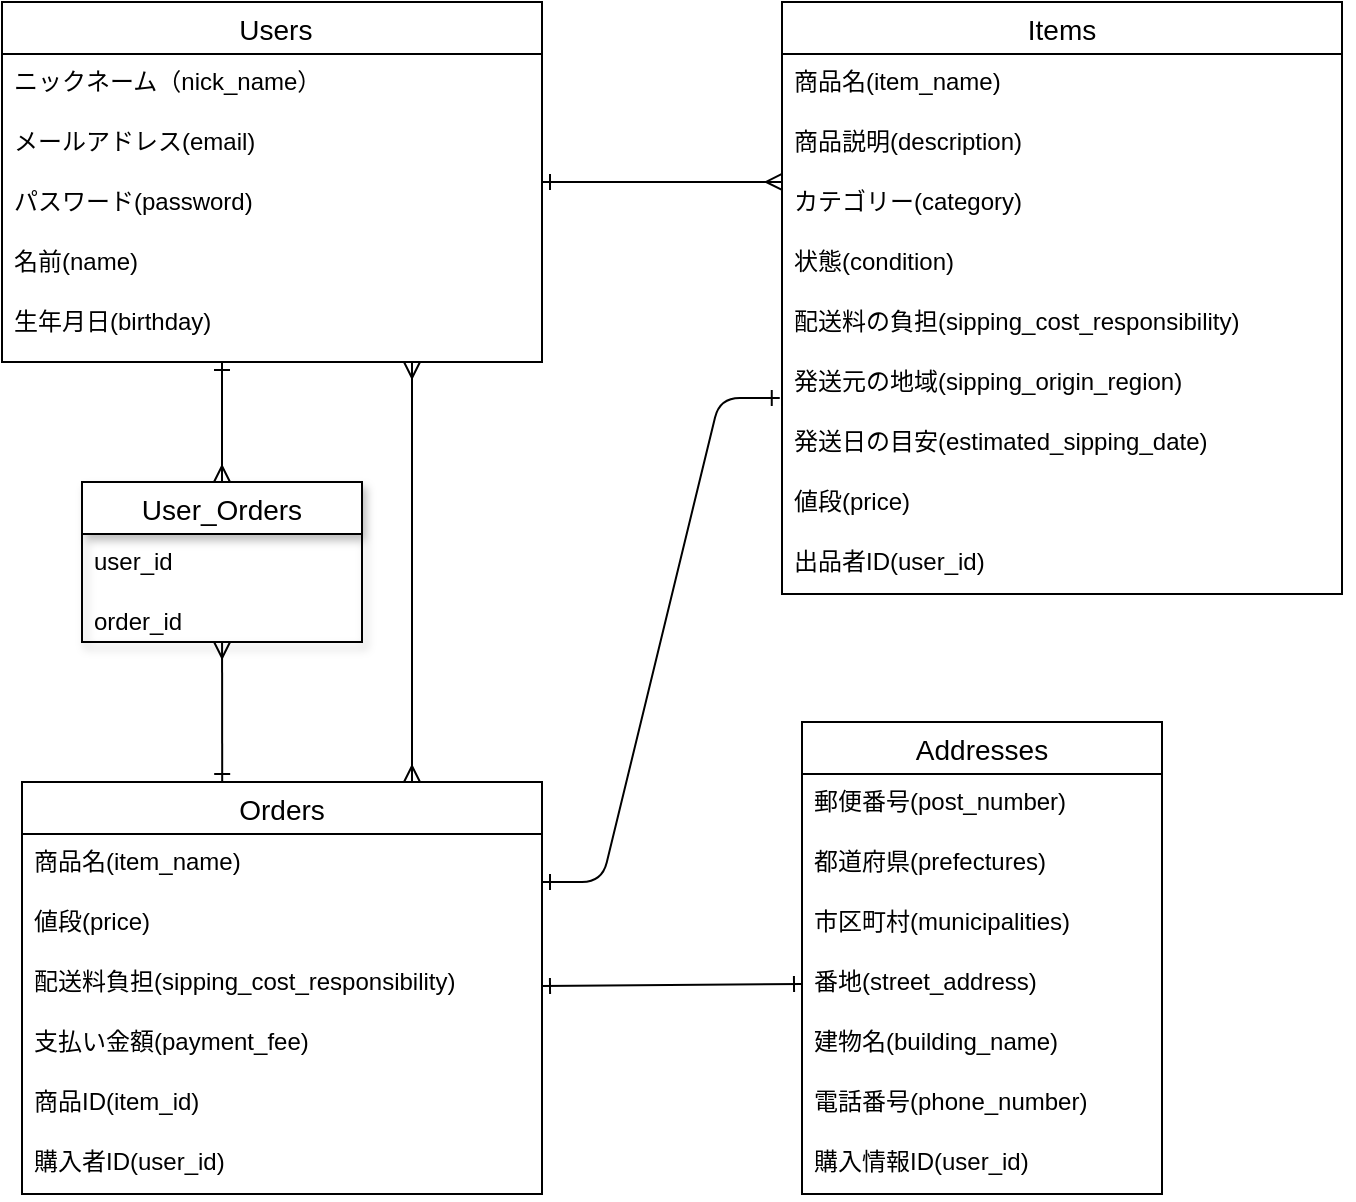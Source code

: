 <mxfile>
    <diagram id="A8XBaPHHAv67TxnENY_m" name="ページ1">
        <mxGraphModel dx="460" dy="336" grid="1" gridSize="10" guides="1" tooltips="1" connect="1" arrows="1" fold="1" page="1" pageScale="1" pageWidth="1169" pageHeight="1654" math="0" shadow="0">
            <root>
                <mxCell id="0"/>
                <mxCell id="1" parent="0"/>
                <mxCell id="134" value="" style="edgeStyle=none;html=1;entryX=0;entryY=0.133;entryDx=0;entryDy=0;entryPerimeter=0;endArrow=ERmany;endFill=0;startArrow=ERone;startFill=0;" edge="1" parent="1" source="22" target="48">
                    <mxGeometry relative="1" as="geometry">
                        <mxPoint x="735" y="250" as="targetPoint"/>
                    </mxGeometry>
                </mxCell>
                <mxCell id="22" value=" Users" style="swimlane;fontStyle=0;childLayout=stackLayout;horizontal=1;startSize=26;horizontalStack=0;resizeParent=1;resizeParentMax=0;resizeLast=0;collapsible=1;marginBottom=0;align=center;fontSize=14;" parent="1" vertex="1">
                    <mxGeometry x="290" y="160" width="270" height="180" as="geometry"/>
                </mxCell>
                <mxCell id="68" value="ニックネーム（nick_name）" style="text;strokeColor=none;fillColor=none;spacingLeft=4;spacingRight=4;overflow=hidden;rotatable=0;points=[[0,0.5],[1,0.5]];portConstraint=eastwest;fontSize=12;" parent="22" vertex="1">
                    <mxGeometry y="26" width="270" height="30" as="geometry"/>
                </mxCell>
                <mxCell id="39" value="メールアドレス(email)" style="text;strokeColor=none;fillColor=none;spacingLeft=4;spacingRight=4;overflow=hidden;rotatable=0;points=[[0,0.5],[1,0.5]];portConstraint=eastwest;fontSize=12;" parent="22" vertex="1">
                    <mxGeometry y="56" width="270" height="30" as="geometry"/>
                </mxCell>
                <mxCell id="71" value="パスワード(password)" style="text;strokeColor=none;fillColor=none;spacingLeft=4;spacingRight=4;overflow=hidden;rotatable=0;points=[[0,0.5],[1,0.5]];portConstraint=eastwest;fontSize=12;" parent="22" vertex="1">
                    <mxGeometry y="86" width="270" height="30" as="geometry"/>
                </mxCell>
                <mxCell id="40" value="名前(name)" style="text;strokeColor=none;fillColor=none;spacingLeft=4;spacingRight=4;overflow=hidden;rotatable=0;points=[[0,0.5],[1,0.5]];portConstraint=eastwest;fontSize=12;" parent="22" vertex="1">
                    <mxGeometry y="116" width="270" height="30" as="geometry"/>
                </mxCell>
                <mxCell id="41" value="生年月日(birthday)" style="text;strokeColor=none;fillColor=none;spacingLeft=4;spacingRight=4;overflow=hidden;rotatable=0;points=[[0,0.5],[1,0.5]];portConstraint=eastwest;fontSize=12;" parent="22" vertex="1">
                    <mxGeometry y="146" width="270" height="34" as="geometry"/>
                </mxCell>
                <mxCell id="42" value="Items" style="swimlane;fontStyle=0;childLayout=stackLayout;horizontal=1;startSize=26;horizontalStack=0;resizeParent=1;resizeParentMax=0;resizeLast=0;collapsible=1;marginBottom=0;align=center;fontSize=14;" parent="1" vertex="1">
                    <mxGeometry x="680" y="160" width="280" height="296" as="geometry"/>
                </mxCell>
                <mxCell id="72" value="商品名(item_name)" style="text;strokeColor=none;fillColor=none;spacingLeft=4;spacingRight=4;overflow=hidden;rotatable=0;points=[[0,0.5],[1,0.5]];portConstraint=eastwest;fontSize=12;" parent="42" vertex="1">
                    <mxGeometry y="26" width="280" height="30" as="geometry"/>
                </mxCell>
                <mxCell id="44" value="商品説明(description)" style="text;strokeColor=none;fillColor=none;spacingLeft=4;spacingRight=4;overflow=hidden;rotatable=0;points=[[0,0.5],[1,0.5]];portConstraint=eastwest;fontSize=12;" parent="42" vertex="1">
                    <mxGeometry y="56" width="280" height="30" as="geometry"/>
                </mxCell>
                <mxCell id="48" value="カテゴリー(category)" style="text;strokeColor=none;fillColor=none;spacingLeft=4;spacingRight=4;overflow=hidden;rotatable=0;points=[[0,0.5],[1,0.5]];portConstraint=eastwest;fontSize=12;" parent="42" vertex="1">
                    <mxGeometry y="86" width="280" height="30" as="geometry"/>
                </mxCell>
                <mxCell id="46" value="状態(condition)" style="text;strokeColor=none;fillColor=none;spacingLeft=4;spacingRight=4;overflow=hidden;rotatable=0;points=[[0,0.5],[1,0.5]];portConstraint=eastwest;fontSize=12;" parent="42" vertex="1">
                    <mxGeometry y="116" width="280" height="30" as="geometry"/>
                </mxCell>
                <mxCell id="45" value="配送料の負担(sipping_cost_responsibility)" style="text;strokeColor=none;fillColor=none;spacingLeft=4;spacingRight=4;overflow=hidden;rotatable=0;points=[[0,0.5],[1,0.5]];portConstraint=eastwest;fontSize=12;" parent="42" vertex="1">
                    <mxGeometry y="146" width="280" height="30" as="geometry"/>
                </mxCell>
                <mxCell id="50" value="発送元の地域(sipping_origin_region)" style="text;strokeColor=none;fillColor=none;spacingLeft=4;spacingRight=4;overflow=hidden;rotatable=0;points=[[0,0.5],[1,0.5]];portConstraint=eastwest;fontSize=12;" parent="42" vertex="1">
                    <mxGeometry y="176" width="280" height="30" as="geometry"/>
                </mxCell>
                <mxCell id="51" value="発送日の目安(estimated_sipping_date)" style="text;strokeColor=none;fillColor=none;spacingLeft=4;spacingRight=4;overflow=hidden;rotatable=0;points=[[0,0.5],[1,0.5]];portConstraint=eastwest;fontSize=12;" parent="42" vertex="1">
                    <mxGeometry y="206" width="280" height="30" as="geometry"/>
                </mxCell>
                <mxCell id="53" value="値段(price)" style="text;strokeColor=none;fillColor=none;spacingLeft=4;spacingRight=4;overflow=hidden;rotatable=0;points=[[0,0.5],[1,0.5]];portConstraint=eastwest;fontSize=12;" parent="42" vertex="1">
                    <mxGeometry y="236" width="280" height="30" as="geometry"/>
                </mxCell>
                <mxCell id="116" value="出品者ID(user_id) " style="text;strokeColor=none;fillColor=none;spacingLeft=4;spacingRight=4;overflow=hidden;rotatable=0;points=[[0,0.5],[1,0.5]];portConstraint=eastwest;fontSize=12;shadow=1;" parent="42" vertex="1">
                    <mxGeometry y="266" width="280" height="30" as="geometry"/>
                </mxCell>
                <mxCell id="137" style="edgeStyle=none;html=1;exitX=0.75;exitY=0;exitDx=0;exitDy=0;startArrow=ERmany;startFill=0;endArrow=ERmany;endFill=0;" edge="1" parent="1" source="64">
                    <mxGeometry relative="1" as="geometry">
                        <mxPoint x="495" y="340" as="targetPoint"/>
                        <Array as="points"/>
                    </mxGeometry>
                </mxCell>
                <mxCell id="140" style="edgeStyle=none;html=1;entryX=0;entryY=0.5;entryDx=0;entryDy=0;startArrow=ERone;startFill=0;endArrow=ERone;endFill=0;" edge="1" parent="1" source="64" target="82">
                    <mxGeometry relative="1" as="geometry"/>
                </mxCell>
                <mxCell id="64" value="Orders" style="swimlane;fontStyle=0;childLayout=stackLayout;horizontal=1;startSize=26;horizontalStack=0;resizeParent=1;resizeParentMax=0;resizeLast=0;collapsible=1;marginBottom=0;align=center;fontSize=14;" parent="1" vertex="1">
                    <mxGeometry x="300" y="550" width="260" height="206" as="geometry"/>
                </mxCell>
                <mxCell id="66" value="商品名(item_name)" style="text;strokeColor=none;fillColor=none;spacingLeft=4;spacingRight=4;overflow=hidden;rotatable=0;points=[[0,0.5],[1,0.5]];portConstraint=eastwest;fontSize=12;" parent="64" vertex="1">
                    <mxGeometry y="26" width="260" height="30" as="geometry"/>
                </mxCell>
                <mxCell id="67" value="値段(price)" style="text;strokeColor=none;fillColor=none;spacingLeft=4;spacingRight=4;overflow=hidden;rotatable=0;points=[[0,0.5],[1,0.5]];portConstraint=eastwest;fontSize=12;" parent="64" vertex="1">
                    <mxGeometry y="56" width="260" height="30" as="geometry"/>
                </mxCell>
                <mxCell id="76" value="配送料負担(sipping_cost_responsibility)" style="text;strokeColor=none;fillColor=none;spacingLeft=4;spacingRight=4;overflow=hidden;rotatable=0;points=[[0,0.5],[1,0.5]];portConstraint=eastwest;fontSize=12;" parent="64" vertex="1">
                    <mxGeometry y="86" width="260" height="30" as="geometry"/>
                </mxCell>
                <mxCell id="77" value="支払い金額(payment_fee)" style="text;strokeColor=none;fillColor=none;spacingLeft=4;spacingRight=4;overflow=hidden;rotatable=0;points=[[0,0.5],[1,0.5]];portConstraint=eastwest;fontSize=12;" parent="64" vertex="1">
                    <mxGeometry y="116" width="260" height="30" as="geometry"/>
                </mxCell>
                <mxCell id="86" value="商品ID(item_id)" style="text;strokeColor=none;fillColor=none;spacingLeft=4;spacingRight=4;overflow=hidden;rotatable=0;points=[[0,0.5],[1,0.5]];portConstraint=eastwest;fontSize=12;" parent="64" vertex="1">
                    <mxGeometry y="146" width="260" height="30" as="geometry"/>
                </mxCell>
                <mxCell id="89" value="購入者ID(user_id)" style="text;strokeColor=none;fillColor=none;spacingLeft=4;spacingRight=4;overflow=hidden;rotatable=0;points=[[0,0.5],[1,0.5]];portConstraint=eastwest;fontSize=12;" parent="64" vertex="1">
                    <mxGeometry y="176" width="260" height="30" as="geometry"/>
                </mxCell>
                <mxCell id="78" value="Addresses" style="swimlane;fontStyle=0;childLayout=stackLayout;horizontal=1;startSize=26;horizontalStack=0;resizeParent=1;resizeParentMax=0;resizeLast=0;collapsible=1;marginBottom=0;align=center;fontSize=14;" parent="1" vertex="1">
                    <mxGeometry x="690" y="520" width="180" height="236" as="geometry"/>
                </mxCell>
                <mxCell id="79" value="郵便番号(post_number)" style="text;strokeColor=none;fillColor=none;spacingLeft=4;spacingRight=4;overflow=hidden;rotatable=0;points=[[0,0.5],[1,0.5]];portConstraint=eastwest;fontSize=12;" parent="78" vertex="1">
                    <mxGeometry y="26" width="180" height="30" as="geometry"/>
                </mxCell>
                <mxCell id="80" value="都道府県(prefectures)" style="text;strokeColor=none;fillColor=none;spacingLeft=4;spacingRight=4;overflow=hidden;rotatable=0;points=[[0,0.5],[1,0.5]];portConstraint=eastwest;fontSize=12;" parent="78" vertex="1">
                    <mxGeometry y="56" width="180" height="30" as="geometry"/>
                </mxCell>
                <mxCell id="81" value="市区町村(municipalities)" style="text;strokeColor=none;fillColor=none;spacingLeft=4;spacingRight=4;overflow=hidden;rotatable=0;points=[[0,0.5],[1,0.5]];portConstraint=eastwest;fontSize=12;" parent="78" vertex="1">
                    <mxGeometry y="86" width="180" height="30" as="geometry"/>
                </mxCell>
                <mxCell id="82" value="番地(street_address)" style="text;strokeColor=none;fillColor=none;spacingLeft=4;spacingRight=4;overflow=hidden;rotatable=0;points=[[0,0.5],[1,0.5]];portConstraint=eastwest;fontSize=12;" parent="78" vertex="1">
                    <mxGeometry y="116" width="180" height="30" as="geometry"/>
                </mxCell>
                <mxCell id="83" value="建物名(building_name)" style="text;strokeColor=none;fillColor=none;spacingLeft=4;spacingRight=4;overflow=hidden;rotatable=0;points=[[0,0.5],[1,0.5]];portConstraint=eastwest;fontSize=12;" parent="78" vertex="1">
                    <mxGeometry y="146" width="180" height="30" as="geometry"/>
                </mxCell>
                <mxCell id="84" value="電話番号(phone_number)" style="text;strokeColor=none;fillColor=none;spacingLeft=4;spacingRight=4;overflow=hidden;rotatable=0;points=[[0,0.5],[1,0.5]];portConstraint=eastwest;fontSize=12;" parent="78" vertex="1">
                    <mxGeometry y="176" width="180" height="30" as="geometry"/>
                </mxCell>
                <mxCell id="90" value="購入情報ID(user_id)" style="text;strokeColor=none;fillColor=none;spacingLeft=4;spacingRight=4;overflow=hidden;rotatable=0;points=[[0,0.5],[1,0.5]];portConstraint=eastwest;fontSize=12;" parent="78" vertex="1">
                    <mxGeometry y="206" width="180" height="30" as="geometry"/>
                </mxCell>
                <mxCell id="138" style="edgeStyle=none;html=1;startArrow=ERmany;startFill=0;endArrow=ERone;endFill=0;" edge="1" parent="1" source="117">
                    <mxGeometry relative="1" as="geometry">
                        <mxPoint x="400" y="340" as="targetPoint"/>
                    </mxGeometry>
                </mxCell>
                <mxCell id="139" style="edgeStyle=none;html=1;entryX=0.385;entryY=0;entryDx=0;entryDy=0;entryPerimeter=0;startArrow=ERmany;startFill=0;endArrow=ERone;endFill=0;" edge="1" parent="1" source="117" target="64">
                    <mxGeometry relative="1" as="geometry"/>
                </mxCell>
                <mxCell id="117" value="User_Orders" style="swimlane;fontStyle=0;childLayout=stackLayout;horizontal=1;startSize=26;horizontalStack=0;resizeParent=1;resizeParentMax=0;resizeLast=0;collapsible=1;marginBottom=0;align=center;fontSize=14;shadow=1;" parent="1" vertex="1">
                    <mxGeometry x="330" y="400" width="140" height="80" as="geometry"/>
                </mxCell>
                <mxCell id="118" value="user_id" style="text;strokeColor=none;fillColor=none;spacingLeft=4;spacingRight=4;overflow=hidden;rotatable=0;points=[[0,0.5],[1,0.5]];portConstraint=eastwest;fontSize=12;shadow=1;" parent="117" vertex="1">
                    <mxGeometry y="26" width="140" height="30" as="geometry"/>
                </mxCell>
                <mxCell id="119" value="order_id" style="text;strokeColor=none;fillColor=none;spacingLeft=4;spacingRight=4;overflow=hidden;rotatable=0;points=[[0,0.5],[1,0.5]];portConstraint=eastwest;fontSize=12;shadow=1;" parent="117" vertex="1">
                    <mxGeometry y="56" width="140" height="24" as="geometry"/>
                </mxCell>
                <mxCell id="142" value="" style="edgeStyle=entityRelationEdgeStyle;fontSize=12;html=1;endArrow=ERone;endFill=1;entryX=-0.004;entryY=0.733;entryDx=0;entryDy=0;entryPerimeter=0;startArrow=ERone;startFill=0;" edge="1" parent="1" target="50">
                    <mxGeometry width="100" height="100" relative="1" as="geometry">
                        <mxPoint x="560" y="600" as="sourcePoint"/>
                        <mxPoint x="660" y="500" as="targetPoint"/>
                    </mxGeometry>
                </mxCell>
            </root>
        </mxGraphModel>
    </diagram>
</mxfile>